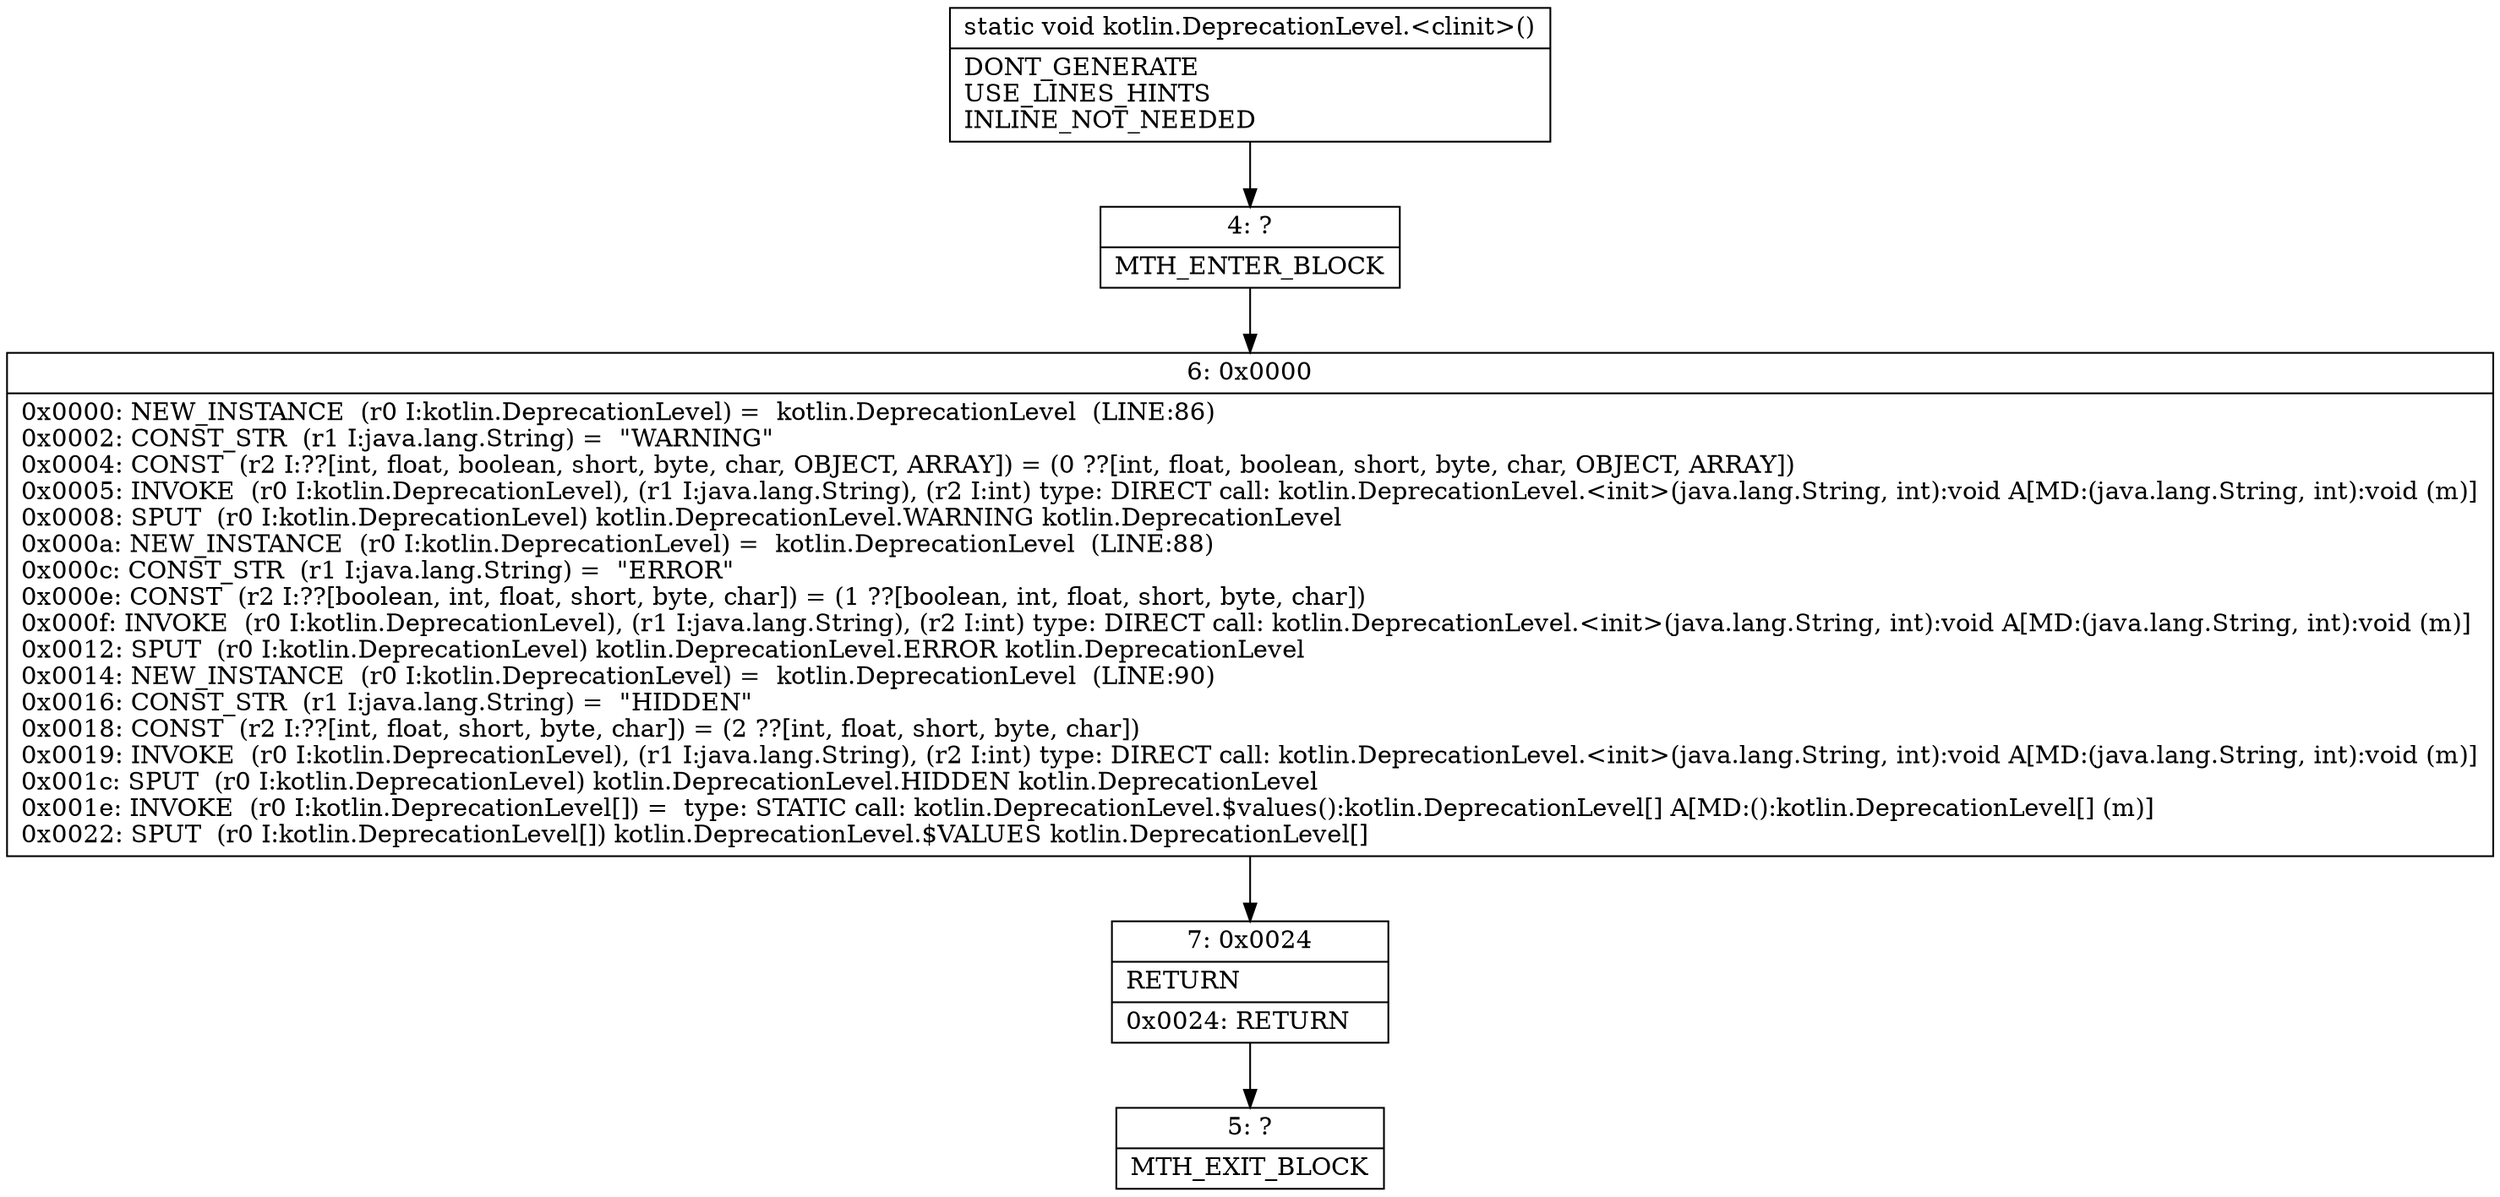 digraph "CFG forkotlin.DeprecationLevel.\<clinit\>()V" {
Node_4 [shape=record,label="{4\:\ ?|MTH_ENTER_BLOCK\l}"];
Node_6 [shape=record,label="{6\:\ 0x0000|0x0000: NEW_INSTANCE  (r0 I:kotlin.DeprecationLevel) =  kotlin.DeprecationLevel  (LINE:86)\l0x0002: CONST_STR  (r1 I:java.lang.String) =  \"WARNING\" \l0x0004: CONST  (r2 I:??[int, float, boolean, short, byte, char, OBJECT, ARRAY]) = (0 ??[int, float, boolean, short, byte, char, OBJECT, ARRAY]) \l0x0005: INVOKE  (r0 I:kotlin.DeprecationLevel), (r1 I:java.lang.String), (r2 I:int) type: DIRECT call: kotlin.DeprecationLevel.\<init\>(java.lang.String, int):void A[MD:(java.lang.String, int):void (m)]\l0x0008: SPUT  (r0 I:kotlin.DeprecationLevel) kotlin.DeprecationLevel.WARNING kotlin.DeprecationLevel \l0x000a: NEW_INSTANCE  (r0 I:kotlin.DeprecationLevel) =  kotlin.DeprecationLevel  (LINE:88)\l0x000c: CONST_STR  (r1 I:java.lang.String) =  \"ERROR\" \l0x000e: CONST  (r2 I:??[boolean, int, float, short, byte, char]) = (1 ??[boolean, int, float, short, byte, char]) \l0x000f: INVOKE  (r0 I:kotlin.DeprecationLevel), (r1 I:java.lang.String), (r2 I:int) type: DIRECT call: kotlin.DeprecationLevel.\<init\>(java.lang.String, int):void A[MD:(java.lang.String, int):void (m)]\l0x0012: SPUT  (r0 I:kotlin.DeprecationLevel) kotlin.DeprecationLevel.ERROR kotlin.DeprecationLevel \l0x0014: NEW_INSTANCE  (r0 I:kotlin.DeprecationLevel) =  kotlin.DeprecationLevel  (LINE:90)\l0x0016: CONST_STR  (r1 I:java.lang.String) =  \"HIDDEN\" \l0x0018: CONST  (r2 I:??[int, float, short, byte, char]) = (2 ??[int, float, short, byte, char]) \l0x0019: INVOKE  (r0 I:kotlin.DeprecationLevel), (r1 I:java.lang.String), (r2 I:int) type: DIRECT call: kotlin.DeprecationLevel.\<init\>(java.lang.String, int):void A[MD:(java.lang.String, int):void (m)]\l0x001c: SPUT  (r0 I:kotlin.DeprecationLevel) kotlin.DeprecationLevel.HIDDEN kotlin.DeprecationLevel \l0x001e: INVOKE  (r0 I:kotlin.DeprecationLevel[]) =  type: STATIC call: kotlin.DeprecationLevel.$values():kotlin.DeprecationLevel[] A[MD:():kotlin.DeprecationLevel[] (m)]\l0x0022: SPUT  (r0 I:kotlin.DeprecationLevel[]) kotlin.DeprecationLevel.$VALUES kotlin.DeprecationLevel[] \l}"];
Node_7 [shape=record,label="{7\:\ 0x0024|RETURN\l|0x0024: RETURN   \l}"];
Node_5 [shape=record,label="{5\:\ ?|MTH_EXIT_BLOCK\l}"];
MethodNode[shape=record,label="{static void kotlin.DeprecationLevel.\<clinit\>()  | DONT_GENERATE\lUSE_LINES_HINTS\lINLINE_NOT_NEEDED\l}"];
MethodNode -> Node_4;Node_4 -> Node_6;
Node_6 -> Node_7;
Node_7 -> Node_5;
}

